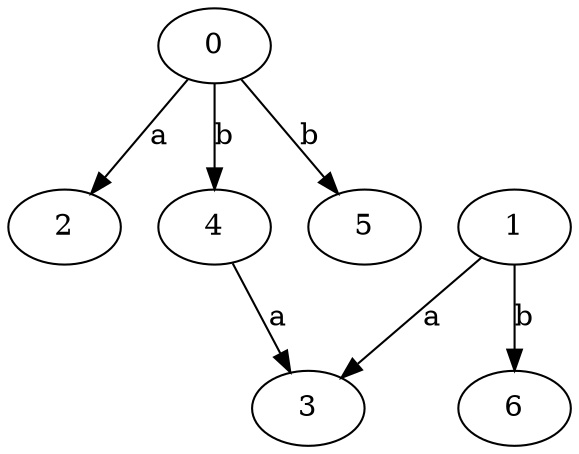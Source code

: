 strict digraph  {
0;
1;
2;
3;
4;
5;
6;
0 -> 2  [label=a];
0 -> 4  [label=b];
0 -> 5  [label=b];
1 -> 3  [label=a];
1 -> 6  [label=b];
4 -> 3  [label=a];
}
